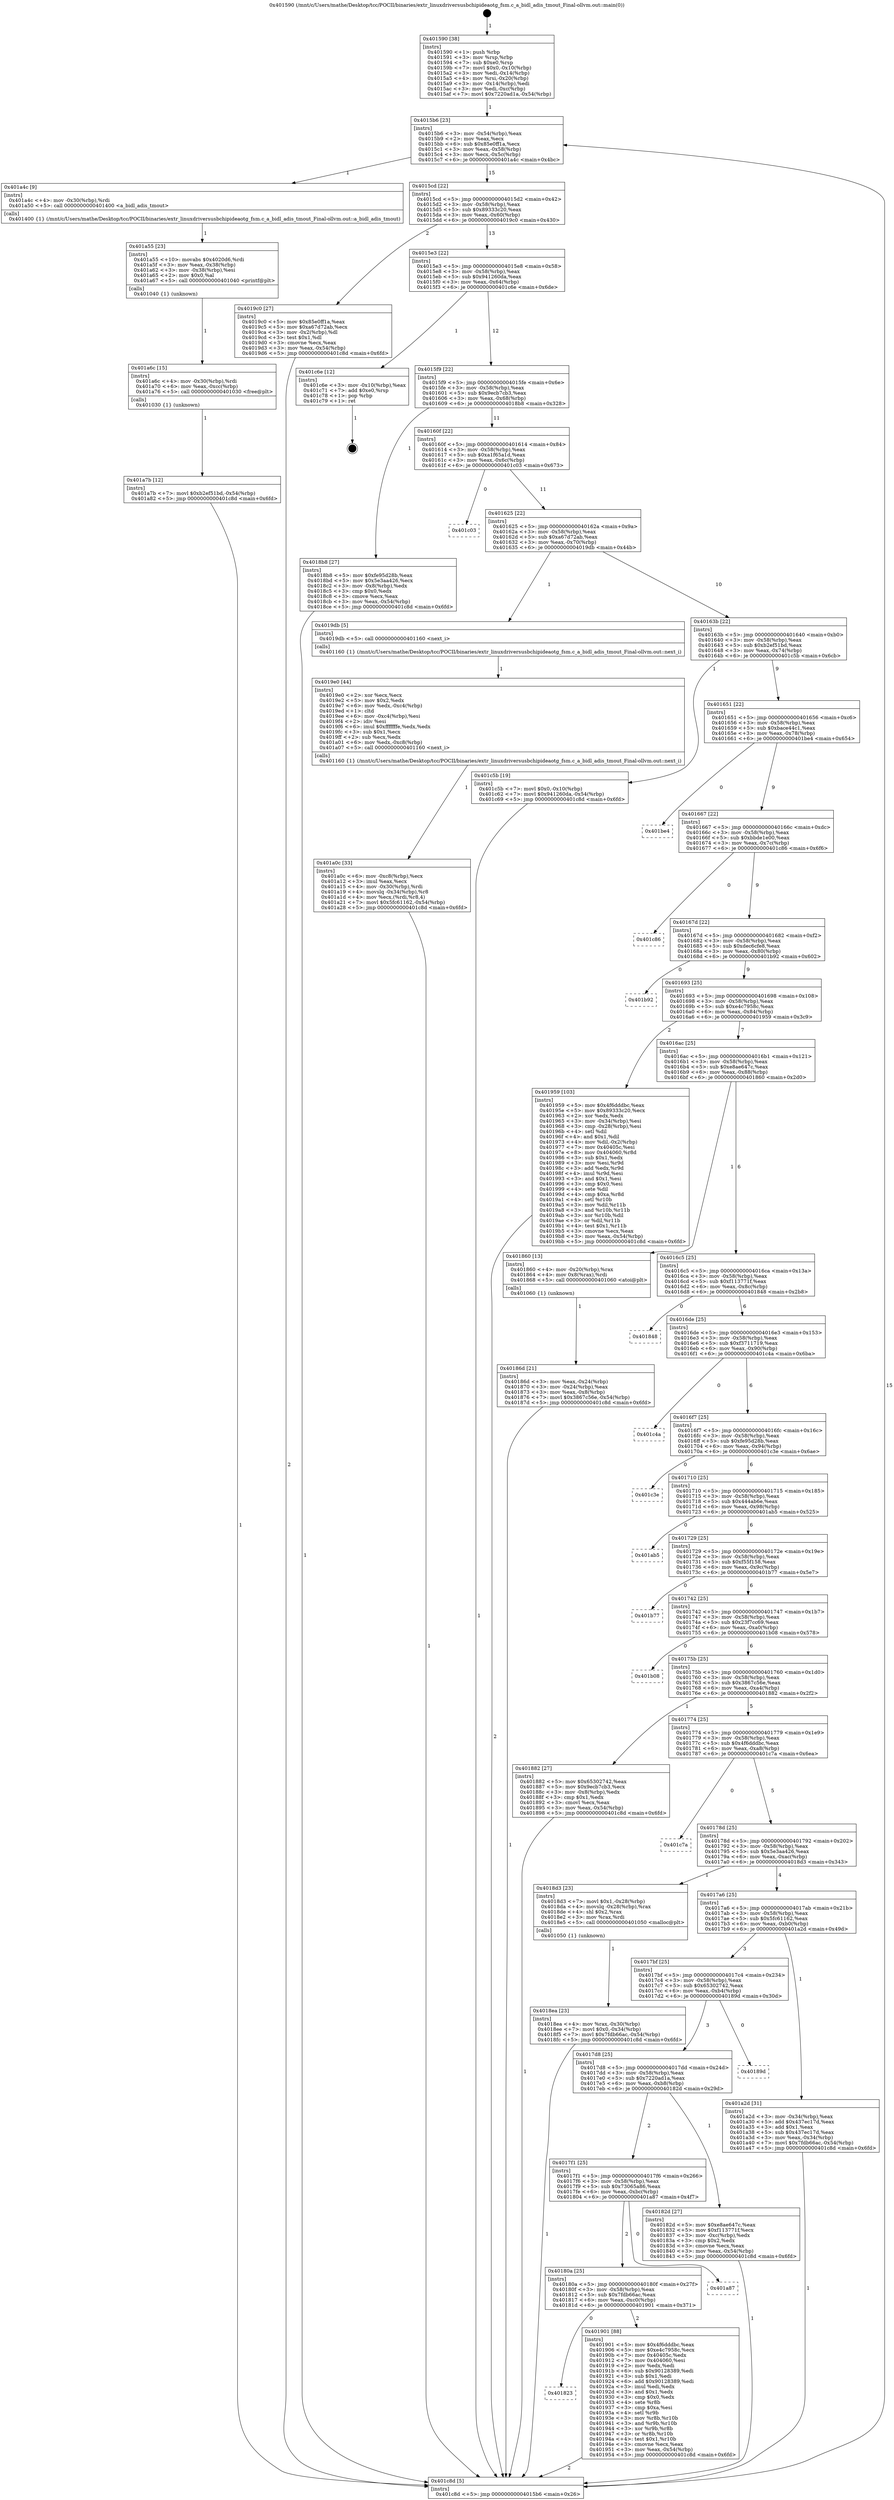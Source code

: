 digraph "0x401590" {
  label = "0x401590 (/mnt/c/Users/mathe/Desktop/tcc/POCII/binaries/extr_linuxdriversusbchipideaotg_fsm.c_a_bidl_adis_tmout_Final-ollvm.out::main(0))"
  labelloc = "t"
  node[shape=record]

  Entry [label="",width=0.3,height=0.3,shape=circle,fillcolor=black,style=filled]
  "0x4015b6" [label="{
     0x4015b6 [23]\l
     | [instrs]\l
     &nbsp;&nbsp;0x4015b6 \<+3\>: mov -0x54(%rbp),%eax\l
     &nbsp;&nbsp;0x4015b9 \<+2\>: mov %eax,%ecx\l
     &nbsp;&nbsp;0x4015bb \<+6\>: sub $0x85e0ff1a,%ecx\l
     &nbsp;&nbsp;0x4015c1 \<+3\>: mov %eax,-0x58(%rbp)\l
     &nbsp;&nbsp;0x4015c4 \<+3\>: mov %ecx,-0x5c(%rbp)\l
     &nbsp;&nbsp;0x4015c7 \<+6\>: je 0000000000401a4c \<main+0x4bc\>\l
  }"]
  "0x401a4c" [label="{
     0x401a4c [9]\l
     | [instrs]\l
     &nbsp;&nbsp;0x401a4c \<+4\>: mov -0x30(%rbp),%rdi\l
     &nbsp;&nbsp;0x401a50 \<+5\>: call 0000000000401400 \<a_bidl_adis_tmout\>\l
     | [calls]\l
     &nbsp;&nbsp;0x401400 \{1\} (/mnt/c/Users/mathe/Desktop/tcc/POCII/binaries/extr_linuxdriversusbchipideaotg_fsm.c_a_bidl_adis_tmout_Final-ollvm.out::a_bidl_adis_tmout)\l
  }"]
  "0x4015cd" [label="{
     0x4015cd [22]\l
     | [instrs]\l
     &nbsp;&nbsp;0x4015cd \<+5\>: jmp 00000000004015d2 \<main+0x42\>\l
     &nbsp;&nbsp;0x4015d2 \<+3\>: mov -0x58(%rbp),%eax\l
     &nbsp;&nbsp;0x4015d5 \<+5\>: sub $0x89333c20,%eax\l
     &nbsp;&nbsp;0x4015da \<+3\>: mov %eax,-0x60(%rbp)\l
     &nbsp;&nbsp;0x4015dd \<+6\>: je 00000000004019c0 \<main+0x430\>\l
  }"]
  Exit [label="",width=0.3,height=0.3,shape=circle,fillcolor=black,style=filled,peripheries=2]
  "0x4019c0" [label="{
     0x4019c0 [27]\l
     | [instrs]\l
     &nbsp;&nbsp;0x4019c0 \<+5\>: mov $0x85e0ff1a,%eax\l
     &nbsp;&nbsp;0x4019c5 \<+5\>: mov $0xa67d72ab,%ecx\l
     &nbsp;&nbsp;0x4019ca \<+3\>: mov -0x2(%rbp),%dl\l
     &nbsp;&nbsp;0x4019cd \<+3\>: test $0x1,%dl\l
     &nbsp;&nbsp;0x4019d0 \<+3\>: cmovne %ecx,%eax\l
     &nbsp;&nbsp;0x4019d3 \<+3\>: mov %eax,-0x54(%rbp)\l
     &nbsp;&nbsp;0x4019d6 \<+5\>: jmp 0000000000401c8d \<main+0x6fd\>\l
  }"]
  "0x4015e3" [label="{
     0x4015e3 [22]\l
     | [instrs]\l
     &nbsp;&nbsp;0x4015e3 \<+5\>: jmp 00000000004015e8 \<main+0x58\>\l
     &nbsp;&nbsp;0x4015e8 \<+3\>: mov -0x58(%rbp),%eax\l
     &nbsp;&nbsp;0x4015eb \<+5\>: sub $0x941260da,%eax\l
     &nbsp;&nbsp;0x4015f0 \<+3\>: mov %eax,-0x64(%rbp)\l
     &nbsp;&nbsp;0x4015f3 \<+6\>: je 0000000000401c6e \<main+0x6de\>\l
  }"]
  "0x401a7b" [label="{
     0x401a7b [12]\l
     | [instrs]\l
     &nbsp;&nbsp;0x401a7b \<+7\>: movl $0xb2ef51bd,-0x54(%rbp)\l
     &nbsp;&nbsp;0x401a82 \<+5\>: jmp 0000000000401c8d \<main+0x6fd\>\l
  }"]
  "0x401c6e" [label="{
     0x401c6e [12]\l
     | [instrs]\l
     &nbsp;&nbsp;0x401c6e \<+3\>: mov -0x10(%rbp),%eax\l
     &nbsp;&nbsp;0x401c71 \<+7\>: add $0xe0,%rsp\l
     &nbsp;&nbsp;0x401c78 \<+1\>: pop %rbp\l
     &nbsp;&nbsp;0x401c79 \<+1\>: ret\l
  }"]
  "0x4015f9" [label="{
     0x4015f9 [22]\l
     | [instrs]\l
     &nbsp;&nbsp;0x4015f9 \<+5\>: jmp 00000000004015fe \<main+0x6e\>\l
     &nbsp;&nbsp;0x4015fe \<+3\>: mov -0x58(%rbp),%eax\l
     &nbsp;&nbsp;0x401601 \<+5\>: sub $0x9ecb7cb3,%eax\l
     &nbsp;&nbsp;0x401606 \<+3\>: mov %eax,-0x68(%rbp)\l
     &nbsp;&nbsp;0x401609 \<+6\>: je 00000000004018b8 \<main+0x328\>\l
  }"]
  "0x401a6c" [label="{
     0x401a6c [15]\l
     | [instrs]\l
     &nbsp;&nbsp;0x401a6c \<+4\>: mov -0x30(%rbp),%rdi\l
     &nbsp;&nbsp;0x401a70 \<+6\>: mov %eax,-0xcc(%rbp)\l
     &nbsp;&nbsp;0x401a76 \<+5\>: call 0000000000401030 \<free@plt\>\l
     | [calls]\l
     &nbsp;&nbsp;0x401030 \{1\} (unknown)\l
  }"]
  "0x4018b8" [label="{
     0x4018b8 [27]\l
     | [instrs]\l
     &nbsp;&nbsp;0x4018b8 \<+5\>: mov $0xfe95d28b,%eax\l
     &nbsp;&nbsp;0x4018bd \<+5\>: mov $0x5e3aa426,%ecx\l
     &nbsp;&nbsp;0x4018c2 \<+3\>: mov -0x8(%rbp),%edx\l
     &nbsp;&nbsp;0x4018c5 \<+3\>: cmp $0x0,%edx\l
     &nbsp;&nbsp;0x4018c8 \<+3\>: cmove %ecx,%eax\l
     &nbsp;&nbsp;0x4018cb \<+3\>: mov %eax,-0x54(%rbp)\l
     &nbsp;&nbsp;0x4018ce \<+5\>: jmp 0000000000401c8d \<main+0x6fd\>\l
  }"]
  "0x40160f" [label="{
     0x40160f [22]\l
     | [instrs]\l
     &nbsp;&nbsp;0x40160f \<+5\>: jmp 0000000000401614 \<main+0x84\>\l
     &nbsp;&nbsp;0x401614 \<+3\>: mov -0x58(%rbp),%eax\l
     &nbsp;&nbsp;0x401617 \<+5\>: sub $0xa1f65a1d,%eax\l
     &nbsp;&nbsp;0x40161c \<+3\>: mov %eax,-0x6c(%rbp)\l
     &nbsp;&nbsp;0x40161f \<+6\>: je 0000000000401c03 \<main+0x673\>\l
  }"]
  "0x401a55" [label="{
     0x401a55 [23]\l
     | [instrs]\l
     &nbsp;&nbsp;0x401a55 \<+10\>: movabs $0x4020d6,%rdi\l
     &nbsp;&nbsp;0x401a5f \<+3\>: mov %eax,-0x38(%rbp)\l
     &nbsp;&nbsp;0x401a62 \<+3\>: mov -0x38(%rbp),%esi\l
     &nbsp;&nbsp;0x401a65 \<+2\>: mov $0x0,%al\l
     &nbsp;&nbsp;0x401a67 \<+5\>: call 0000000000401040 \<printf@plt\>\l
     | [calls]\l
     &nbsp;&nbsp;0x401040 \{1\} (unknown)\l
  }"]
  "0x401c03" [label="{
     0x401c03\l
  }", style=dashed]
  "0x401625" [label="{
     0x401625 [22]\l
     | [instrs]\l
     &nbsp;&nbsp;0x401625 \<+5\>: jmp 000000000040162a \<main+0x9a\>\l
     &nbsp;&nbsp;0x40162a \<+3\>: mov -0x58(%rbp),%eax\l
     &nbsp;&nbsp;0x40162d \<+5\>: sub $0xa67d72ab,%eax\l
     &nbsp;&nbsp;0x401632 \<+3\>: mov %eax,-0x70(%rbp)\l
     &nbsp;&nbsp;0x401635 \<+6\>: je 00000000004019db \<main+0x44b\>\l
  }"]
  "0x401a0c" [label="{
     0x401a0c [33]\l
     | [instrs]\l
     &nbsp;&nbsp;0x401a0c \<+6\>: mov -0xc8(%rbp),%ecx\l
     &nbsp;&nbsp;0x401a12 \<+3\>: imul %eax,%ecx\l
     &nbsp;&nbsp;0x401a15 \<+4\>: mov -0x30(%rbp),%rdi\l
     &nbsp;&nbsp;0x401a19 \<+4\>: movslq -0x34(%rbp),%r8\l
     &nbsp;&nbsp;0x401a1d \<+4\>: mov %ecx,(%rdi,%r8,4)\l
     &nbsp;&nbsp;0x401a21 \<+7\>: movl $0x5fc61162,-0x54(%rbp)\l
     &nbsp;&nbsp;0x401a28 \<+5\>: jmp 0000000000401c8d \<main+0x6fd\>\l
  }"]
  "0x4019db" [label="{
     0x4019db [5]\l
     | [instrs]\l
     &nbsp;&nbsp;0x4019db \<+5\>: call 0000000000401160 \<next_i\>\l
     | [calls]\l
     &nbsp;&nbsp;0x401160 \{1\} (/mnt/c/Users/mathe/Desktop/tcc/POCII/binaries/extr_linuxdriversusbchipideaotg_fsm.c_a_bidl_adis_tmout_Final-ollvm.out::next_i)\l
  }"]
  "0x40163b" [label="{
     0x40163b [22]\l
     | [instrs]\l
     &nbsp;&nbsp;0x40163b \<+5\>: jmp 0000000000401640 \<main+0xb0\>\l
     &nbsp;&nbsp;0x401640 \<+3\>: mov -0x58(%rbp),%eax\l
     &nbsp;&nbsp;0x401643 \<+5\>: sub $0xb2ef51bd,%eax\l
     &nbsp;&nbsp;0x401648 \<+3\>: mov %eax,-0x74(%rbp)\l
     &nbsp;&nbsp;0x40164b \<+6\>: je 0000000000401c5b \<main+0x6cb\>\l
  }"]
  "0x4019e0" [label="{
     0x4019e0 [44]\l
     | [instrs]\l
     &nbsp;&nbsp;0x4019e0 \<+2\>: xor %ecx,%ecx\l
     &nbsp;&nbsp;0x4019e2 \<+5\>: mov $0x2,%edx\l
     &nbsp;&nbsp;0x4019e7 \<+6\>: mov %edx,-0xc4(%rbp)\l
     &nbsp;&nbsp;0x4019ed \<+1\>: cltd\l
     &nbsp;&nbsp;0x4019ee \<+6\>: mov -0xc4(%rbp),%esi\l
     &nbsp;&nbsp;0x4019f4 \<+2\>: idiv %esi\l
     &nbsp;&nbsp;0x4019f6 \<+6\>: imul $0xfffffffe,%edx,%edx\l
     &nbsp;&nbsp;0x4019fc \<+3\>: sub $0x1,%ecx\l
     &nbsp;&nbsp;0x4019ff \<+2\>: sub %ecx,%edx\l
     &nbsp;&nbsp;0x401a01 \<+6\>: mov %edx,-0xc8(%rbp)\l
     &nbsp;&nbsp;0x401a07 \<+5\>: call 0000000000401160 \<next_i\>\l
     | [calls]\l
     &nbsp;&nbsp;0x401160 \{1\} (/mnt/c/Users/mathe/Desktop/tcc/POCII/binaries/extr_linuxdriversusbchipideaotg_fsm.c_a_bidl_adis_tmout_Final-ollvm.out::next_i)\l
  }"]
  "0x401c5b" [label="{
     0x401c5b [19]\l
     | [instrs]\l
     &nbsp;&nbsp;0x401c5b \<+7\>: movl $0x0,-0x10(%rbp)\l
     &nbsp;&nbsp;0x401c62 \<+7\>: movl $0x941260da,-0x54(%rbp)\l
     &nbsp;&nbsp;0x401c69 \<+5\>: jmp 0000000000401c8d \<main+0x6fd\>\l
  }"]
  "0x401651" [label="{
     0x401651 [22]\l
     | [instrs]\l
     &nbsp;&nbsp;0x401651 \<+5\>: jmp 0000000000401656 \<main+0xc6\>\l
     &nbsp;&nbsp;0x401656 \<+3\>: mov -0x58(%rbp),%eax\l
     &nbsp;&nbsp;0x401659 \<+5\>: sub $0xbace44c1,%eax\l
     &nbsp;&nbsp;0x40165e \<+3\>: mov %eax,-0x78(%rbp)\l
     &nbsp;&nbsp;0x401661 \<+6\>: je 0000000000401be4 \<main+0x654\>\l
  }"]
  "0x401823" [label="{
     0x401823\l
  }", style=dashed]
  "0x401be4" [label="{
     0x401be4\l
  }", style=dashed]
  "0x401667" [label="{
     0x401667 [22]\l
     | [instrs]\l
     &nbsp;&nbsp;0x401667 \<+5\>: jmp 000000000040166c \<main+0xdc\>\l
     &nbsp;&nbsp;0x40166c \<+3\>: mov -0x58(%rbp),%eax\l
     &nbsp;&nbsp;0x40166f \<+5\>: sub $0xbbde1e00,%eax\l
     &nbsp;&nbsp;0x401674 \<+3\>: mov %eax,-0x7c(%rbp)\l
     &nbsp;&nbsp;0x401677 \<+6\>: je 0000000000401c86 \<main+0x6f6\>\l
  }"]
  "0x401901" [label="{
     0x401901 [88]\l
     | [instrs]\l
     &nbsp;&nbsp;0x401901 \<+5\>: mov $0x4f6dddbc,%eax\l
     &nbsp;&nbsp;0x401906 \<+5\>: mov $0xe4c7958c,%ecx\l
     &nbsp;&nbsp;0x40190b \<+7\>: mov 0x40405c,%edx\l
     &nbsp;&nbsp;0x401912 \<+7\>: mov 0x404060,%esi\l
     &nbsp;&nbsp;0x401919 \<+2\>: mov %edx,%edi\l
     &nbsp;&nbsp;0x40191b \<+6\>: sub $0x90128389,%edi\l
     &nbsp;&nbsp;0x401921 \<+3\>: sub $0x1,%edi\l
     &nbsp;&nbsp;0x401924 \<+6\>: add $0x90128389,%edi\l
     &nbsp;&nbsp;0x40192a \<+3\>: imul %edi,%edx\l
     &nbsp;&nbsp;0x40192d \<+3\>: and $0x1,%edx\l
     &nbsp;&nbsp;0x401930 \<+3\>: cmp $0x0,%edx\l
     &nbsp;&nbsp;0x401933 \<+4\>: sete %r8b\l
     &nbsp;&nbsp;0x401937 \<+3\>: cmp $0xa,%esi\l
     &nbsp;&nbsp;0x40193a \<+4\>: setl %r9b\l
     &nbsp;&nbsp;0x40193e \<+3\>: mov %r8b,%r10b\l
     &nbsp;&nbsp;0x401941 \<+3\>: and %r9b,%r10b\l
     &nbsp;&nbsp;0x401944 \<+3\>: xor %r9b,%r8b\l
     &nbsp;&nbsp;0x401947 \<+3\>: or %r8b,%r10b\l
     &nbsp;&nbsp;0x40194a \<+4\>: test $0x1,%r10b\l
     &nbsp;&nbsp;0x40194e \<+3\>: cmovne %ecx,%eax\l
     &nbsp;&nbsp;0x401951 \<+3\>: mov %eax,-0x54(%rbp)\l
     &nbsp;&nbsp;0x401954 \<+5\>: jmp 0000000000401c8d \<main+0x6fd\>\l
  }"]
  "0x401c86" [label="{
     0x401c86\l
  }", style=dashed]
  "0x40167d" [label="{
     0x40167d [22]\l
     | [instrs]\l
     &nbsp;&nbsp;0x40167d \<+5\>: jmp 0000000000401682 \<main+0xf2\>\l
     &nbsp;&nbsp;0x401682 \<+3\>: mov -0x58(%rbp),%eax\l
     &nbsp;&nbsp;0x401685 \<+5\>: sub $0xdec6cfe8,%eax\l
     &nbsp;&nbsp;0x40168a \<+3\>: mov %eax,-0x80(%rbp)\l
     &nbsp;&nbsp;0x40168d \<+6\>: je 0000000000401b92 \<main+0x602\>\l
  }"]
  "0x40180a" [label="{
     0x40180a [25]\l
     | [instrs]\l
     &nbsp;&nbsp;0x40180a \<+5\>: jmp 000000000040180f \<main+0x27f\>\l
     &nbsp;&nbsp;0x40180f \<+3\>: mov -0x58(%rbp),%eax\l
     &nbsp;&nbsp;0x401812 \<+5\>: sub $0x7fdb66ac,%eax\l
     &nbsp;&nbsp;0x401817 \<+6\>: mov %eax,-0xc0(%rbp)\l
     &nbsp;&nbsp;0x40181d \<+6\>: je 0000000000401901 \<main+0x371\>\l
  }"]
  "0x401b92" [label="{
     0x401b92\l
  }", style=dashed]
  "0x401693" [label="{
     0x401693 [25]\l
     | [instrs]\l
     &nbsp;&nbsp;0x401693 \<+5\>: jmp 0000000000401698 \<main+0x108\>\l
     &nbsp;&nbsp;0x401698 \<+3\>: mov -0x58(%rbp),%eax\l
     &nbsp;&nbsp;0x40169b \<+5\>: sub $0xe4c7958c,%eax\l
     &nbsp;&nbsp;0x4016a0 \<+6\>: mov %eax,-0x84(%rbp)\l
     &nbsp;&nbsp;0x4016a6 \<+6\>: je 0000000000401959 \<main+0x3c9\>\l
  }"]
  "0x401a87" [label="{
     0x401a87\l
  }", style=dashed]
  "0x401959" [label="{
     0x401959 [103]\l
     | [instrs]\l
     &nbsp;&nbsp;0x401959 \<+5\>: mov $0x4f6dddbc,%eax\l
     &nbsp;&nbsp;0x40195e \<+5\>: mov $0x89333c20,%ecx\l
     &nbsp;&nbsp;0x401963 \<+2\>: xor %edx,%edx\l
     &nbsp;&nbsp;0x401965 \<+3\>: mov -0x34(%rbp),%esi\l
     &nbsp;&nbsp;0x401968 \<+3\>: cmp -0x28(%rbp),%esi\l
     &nbsp;&nbsp;0x40196b \<+4\>: setl %dil\l
     &nbsp;&nbsp;0x40196f \<+4\>: and $0x1,%dil\l
     &nbsp;&nbsp;0x401973 \<+4\>: mov %dil,-0x2(%rbp)\l
     &nbsp;&nbsp;0x401977 \<+7\>: mov 0x40405c,%esi\l
     &nbsp;&nbsp;0x40197e \<+8\>: mov 0x404060,%r8d\l
     &nbsp;&nbsp;0x401986 \<+3\>: sub $0x1,%edx\l
     &nbsp;&nbsp;0x401989 \<+3\>: mov %esi,%r9d\l
     &nbsp;&nbsp;0x40198c \<+3\>: add %edx,%r9d\l
     &nbsp;&nbsp;0x40198f \<+4\>: imul %r9d,%esi\l
     &nbsp;&nbsp;0x401993 \<+3\>: and $0x1,%esi\l
     &nbsp;&nbsp;0x401996 \<+3\>: cmp $0x0,%esi\l
     &nbsp;&nbsp;0x401999 \<+4\>: sete %dil\l
     &nbsp;&nbsp;0x40199d \<+4\>: cmp $0xa,%r8d\l
     &nbsp;&nbsp;0x4019a1 \<+4\>: setl %r10b\l
     &nbsp;&nbsp;0x4019a5 \<+3\>: mov %dil,%r11b\l
     &nbsp;&nbsp;0x4019a8 \<+3\>: and %r10b,%r11b\l
     &nbsp;&nbsp;0x4019ab \<+3\>: xor %r10b,%dil\l
     &nbsp;&nbsp;0x4019ae \<+3\>: or %dil,%r11b\l
     &nbsp;&nbsp;0x4019b1 \<+4\>: test $0x1,%r11b\l
     &nbsp;&nbsp;0x4019b5 \<+3\>: cmovne %ecx,%eax\l
     &nbsp;&nbsp;0x4019b8 \<+3\>: mov %eax,-0x54(%rbp)\l
     &nbsp;&nbsp;0x4019bb \<+5\>: jmp 0000000000401c8d \<main+0x6fd\>\l
  }"]
  "0x4016ac" [label="{
     0x4016ac [25]\l
     | [instrs]\l
     &nbsp;&nbsp;0x4016ac \<+5\>: jmp 00000000004016b1 \<main+0x121\>\l
     &nbsp;&nbsp;0x4016b1 \<+3\>: mov -0x58(%rbp),%eax\l
     &nbsp;&nbsp;0x4016b4 \<+5\>: sub $0xe8ae647c,%eax\l
     &nbsp;&nbsp;0x4016b9 \<+6\>: mov %eax,-0x88(%rbp)\l
     &nbsp;&nbsp;0x4016bf \<+6\>: je 0000000000401860 \<main+0x2d0\>\l
  }"]
  "0x4018ea" [label="{
     0x4018ea [23]\l
     | [instrs]\l
     &nbsp;&nbsp;0x4018ea \<+4\>: mov %rax,-0x30(%rbp)\l
     &nbsp;&nbsp;0x4018ee \<+7\>: movl $0x0,-0x34(%rbp)\l
     &nbsp;&nbsp;0x4018f5 \<+7\>: movl $0x7fdb66ac,-0x54(%rbp)\l
     &nbsp;&nbsp;0x4018fc \<+5\>: jmp 0000000000401c8d \<main+0x6fd\>\l
  }"]
  "0x401860" [label="{
     0x401860 [13]\l
     | [instrs]\l
     &nbsp;&nbsp;0x401860 \<+4\>: mov -0x20(%rbp),%rax\l
     &nbsp;&nbsp;0x401864 \<+4\>: mov 0x8(%rax),%rdi\l
     &nbsp;&nbsp;0x401868 \<+5\>: call 0000000000401060 \<atoi@plt\>\l
     | [calls]\l
     &nbsp;&nbsp;0x401060 \{1\} (unknown)\l
  }"]
  "0x4016c5" [label="{
     0x4016c5 [25]\l
     | [instrs]\l
     &nbsp;&nbsp;0x4016c5 \<+5\>: jmp 00000000004016ca \<main+0x13a\>\l
     &nbsp;&nbsp;0x4016ca \<+3\>: mov -0x58(%rbp),%eax\l
     &nbsp;&nbsp;0x4016cd \<+5\>: sub $0xf113771f,%eax\l
     &nbsp;&nbsp;0x4016d2 \<+6\>: mov %eax,-0x8c(%rbp)\l
     &nbsp;&nbsp;0x4016d8 \<+6\>: je 0000000000401848 \<main+0x2b8\>\l
  }"]
  "0x40186d" [label="{
     0x40186d [21]\l
     | [instrs]\l
     &nbsp;&nbsp;0x40186d \<+3\>: mov %eax,-0x24(%rbp)\l
     &nbsp;&nbsp;0x401870 \<+3\>: mov -0x24(%rbp),%eax\l
     &nbsp;&nbsp;0x401873 \<+3\>: mov %eax,-0x8(%rbp)\l
     &nbsp;&nbsp;0x401876 \<+7\>: movl $0x3867c56e,-0x54(%rbp)\l
     &nbsp;&nbsp;0x40187d \<+5\>: jmp 0000000000401c8d \<main+0x6fd\>\l
  }"]
  "0x401848" [label="{
     0x401848\l
  }", style=dashed]
  "0x4016de" [label="{
     0x4016de [25]\l
     | [instrs]\l
     &nbsp;&nbsp;0x4016de \<+5\>: jmp 00000000004016e3 \<main+0x153\>\l
     &nbsp;&nbsp;0x4016e3 \<+3\>: mov -0x58(%rbp),%eax\l
     &nbsp;&nbsp;0x4016e6 \<+5\>: sub $0xf3711719,%eax\l
     &nbsp;&nbsp;0x4016eb \<+6\>: mov %eax,-0x90(%rbp)\l
     &nbsp;&nbsp;0x4016f1 \<+6\>: je 0000000000401c4a \<main+0x6ba\>\l
  }"]
  "0x401590" [label="{
     0x401590 [38]\l
     | [instrs]\l
     &nbsp;&nbsp;0x401590 \<+1\>: push %rbp\l
     &nbsp;&nbsp;0x401591 \<+3\>: mov %rsp,%rbp\l
     &nbsp;&nbsp;0x401594 \<+7\>: sub $0xe0,%rsp\l
     &nbsp;&nbsp;0x40159b \<+7\>: movl $0x0,-0x10(%rbp)\l
     &nbsp;&nbsp;0x4015a2 \<+3\>: mov %edi,-0x14(%rbp)\l
     &nbsp;&nbsp;0x4015a5 \<+4\>: mov %rsi,-0x20(%rbp)\l
     &nbsp;&nbsp;0x4015a9 \<+3\>: mov -0x14(%rbp),%edi\l
     &nbsp;&nbsp;0x4015ac \<+3\>: mov %edi,-0xc(%rbp)\l
     &nbsp;&nbsp;0x4015af \<+7\>: movl $0x7220ad1a,-0x54(%rbp)\l
  }"]
  "0x401c4a" [label="{
     0x401c4a\l
  }", style=dashed]
  "0x4016f7" [label="{
     0x4016f7 [25]\l
     | [instrs]\l
     &nbsp;&nbsp;0x4016f7 \<+5\>: jmp 00000000004016fc \<main+0x16c\>\l
     &nbsp;&nbsp;0x4016fc \<+3\>: mov -0x58(%rbp),%eax\l
     &nbsp;&nbsp;0x4016ff \<+5\>: sub $0xfe95d28b,%eax\l
     &nbsp;&nbsp;0x401704 \<+6\>: mov %eax,-0x94(%rbp)\l
     &nbsp;&nbsp;0x40170a \<+6\>: je 0000000000401c3e \<main+0x6ae\>\l
  }"]
  "0x401c8d" [label="{
     0x401c8d [5]\l
     | [instrs]\l
     &nbsp;&nbsp;0x401c8d \<+5\>: jmp 00000000004015b6 \<main+0x26\>\l
  }"]
  "0x401c3e" [label="{
     0x401c3e\l
  }", style=dashed]
  "0x401710" [label="{
     0x401710 [25]\l
     | [instrs]\l
     &nbsp;&nbsp;0x401710 \<+5\>: jmp 0000000000401715 \<main+0x185\>\l
     &nbsp;&nbsp;0x401715 \<+3\>: mov -0x58(%rbp),%eax\l
     &nbsp;&nbsp;0x401718 \<+5\>: sub $0x444ab6e,%eax\l
     &nbsp;&nbsp;0x40171d \<+6\>: mov %eax,-0x98(%rbp)\l
     &nbsp;&nbsp;0x401723 \<+6\>: je 0000000000401ab5 \<main+0x525\>\l
  }"]
  "0x4017f1" [label="{
     0x4017f1 [25]\l
     | [instrs]\l
     &nbsp;&nbsp;0x4017f1 \<+5\>: jmp 00000000004017f6 \<main+0x266\>\l
     &nbsp;&nbsp;0x4017f6 \<+3\>: mov -0x58(%rbp),%eax\l
     &nbsp;&nbsp;0x4017f9 \<+5\>: sub $0x73065a86,%eax\l
     &nbsp;&nbsp;0x4017fe \<+6\>: mov %eax,-0xbc(%rbp)\l
     &nbsp;&nbsp;0x401804 \<+6\>: je 0000000000401a87 \<main+0x4f7\>\l
  }"]
  "0x401ab5" [label="{
     0x401ab5\l
  }", style=dashed]
  "0x401729" [label="{
     0x401729 [25]\l
     | [instrs]\l
     &nbsp;&nbsp;0x401729 \<+5\>: jmp 000000000040172e \<main+0x19e\>\l
     &nbsp;&nbsp;0x40172e \<+3\>: mov -0x58(%rbp),%eax\l
     &nbsp;&nbsp;0x401731 \<+5\>: sub $0xf55f158,%eax\l
     &nbsp;&nbsp;0x401736 \<+6\>: mov %eax,-0x9c(%rbp)\l
     &nbsp;&nbsp;0x40173c \<+6\>: je 0000000000401b77 \<main+0x5e7\>\l
  }"]
  "0x40182d" [label="{
     0x40182d [27]\l
     | [instrs]\l
     &nbsp;&nbsp;0x40182d \<+5\>: mov $0xe8ae647c,%eax\l
     &nbsp;&nbsp;0x401832 \<+5\>: mov $0xf113771f,%ecx\l
     &nbsp;&nbsp;0x401837 \<+3\>: mov -0xc(%rbp),%edx\l
     &nbsp;&nbsp;0x40183a \<+3\>: cmp $0x2,%edx\l
     &nbsp;&nbsp;0x40183d \<+3\>: cmovne %ecx,%eax\l
     &nbsp;&nbsp;0x401840 \<+3\>: mov %eax,-0x54(%rbp)\l
     &nbsp;&nbsp;0x401843 \<+5\>: jmp 0000000000401c8d \<main+0x6fd\>\l
  }"]
  "0x401b77" [label="{
     0x401b77\l
  }", style=dashed]
  "0x401742" [label="{
     0x401742 [25]\l
     | [instrs]\l
     &nbsp;&nbsp;0x401742 \<+5\>: jmp 0000000000401747 \<main+0x1b7\>\l
     &nbsp;&nbsp;0x401747 \<+3\>: mov -0x58(%rbp),%eax\l
     &nbsp;&nbsp;0x40174a \<+5\>: sub $0x23f7cc69,%eax\l
     &nbsp;&nbsp;0x40174f \<+6\>: mov %eax,-0xa0(%rbp)\l
     &nbsp;&nbsp;0x401755 \<+6\>: je 0000000000401b08 \<main+0x578\>\l
  }"]
  "0x4017d8" [label="{
     0x4017d8 [25]\l
     | [instrs]\l
     &nbsp;&nbsp;0x4017d8 \<+5\>: jmp 00000000004017dd \<main+0x24d\>\l
     &nbsp;&nbsp;0x4017dd \<+3\>: mov -0x58(%rbp),%eax\l
     &nbsp;&nbsp;0x4017e0 \<+5\>: sub $0x7220ad1a,%eax\l
     &nbsp;&nbsp;0x4017e5 \<+6\>: mov %eax,-0xb8(%rbp)\l
     &nbsp;&nbsp;0x4017eb \<+6\>: je 000000000040182d \<main+0x29d\>\l
  }"]
  "0x401b08" [label="{
     0x401b08\l
  }", style=dashed]
  "0x40175b" [label="{
     0x40175b [25]\l
     | [instrs]\l
     &nbsp;&nbsp;0x40175b \<+5\>: jmp 0000000000401760 \<main+0x1d0\>\l
     &nbsp;&nbsp;0x401760 \<+3\>: mov -0x58(%rbp),%eax\l
     &nbsp;&nbsp;0x401763 \<+5\>: sub $0x3867c56e,%eax\l
     &nbsp;&nbsp;0x401768 \<+6\>: mov %eax,-0xa4(%rbp)\l
     &nbsp;&nbsp;0x40176e \<+6\>: je 0000000000401882 \<main+0x2f2\>\l
  }"]
  "0x40189d" [label="{
     0x40189d\l
  }", style=dashed]
  "0x401882" [label="{
     0x401882 [27]\l
     | [instrs]\l
     &nbsp;&nbsp;0x401882 \<+5\>: mov $0x65302742,%eax\l
     &nbsp;&nbsp;0x401887 \<+5\>: mov $0x9ecb7cb3,%ecx\l
     &nbsp;&nbsp;0x40188c \<+3\>: mov -0x8(%rbp),%edx\l
     &nbsp;&nbsp;0x40188f \<+3\>: cmp $0x1,%edx\l
     &nbsp;&nbsp;0x401892 \<+3\>: cmovl %ecx,%eax\l
     &nbsp;&nbsp;0x401895 \<+3\>: mov %eax,-0x54(%rbp)\l
     &nbsp;&nbsp;0x401898 \<+5\>: jmp 0000000000401c8d \<main+0x6fd\>\l
  }"]
  "0x401774" [label="{
     0x401774 [25]\l
     | [instrs]\l
     &nbsp;&nbsp;0x401774 \<+5\>: jmp 0000000000401779 \<main+0x1e9\>\l
     &nbsp;&nbsp;0x401779 \<+3\>: mov -0x58(%rbp),%eax\l
     &nbsp;&nbsp;0x40177c \<+5\>: sub $0x4f6dddbc,%eax\l
     &nbsp;&nbsp;0x401781 \<+6\>: mov %eax,-0xa8(%rbp)\l
     &nbsp;&nbsp;0x401787 \<+6\>: je 0000000000401c7a \<main+0x6ea\>\l
  }"]
  "0x4017bf" [label="{
     0x4017bf [25]\l
     | [instrs]\l
     &nbsp;&nbsp;0x4017bf \<+5\>: jmp 00000000004017c4 \<main+0x234\>\l
     &nbsp;&nbsp;0x4017c4 \<+3\>: mov -0x58(%rbp),%eax\l
     &nbsp;&nbsp;0x4017c7 \<+5\>: sub $0x65302742,%eax\l
     &nbsp;&nbsp;0x4017cc \<+6\>: mov %eax,-0xb4(%rbp)\l
     &nbsp;&nbsp;0x4017d2 \<+6\>: je 000000000040189d \<main+0x30d\>\l
  }"]
  "0x401c7a" [label="{
     0x401c7a\l
  }", style=dashed]
  "0x40178d" [label="{
     0x40178d [25]\l
     | [instrs]\l
     &nbsp;&nbsp;0x40178d \<+5\>: jmp 0000000000401792 \<main+0x202\>\l
     &nbsp;&nbsp;0x401792 \<+3\>: mov -0x58(%rbp),%eax\l
     &nbsp;&nbsp;0x401795 \<+5\>: sub $0x5e3aa426,%eax\l
     &nbsp;&nbsp;0x40179a \<+6\>: mov %eax,-0xac(%rbp)\l
     &nbsp;&nbsp;0x4017a0 \<+6\>: je 00000000004018d3 \<main+0x343\>\l
  }"]
  "0x401a2d" [label="{
     0x401a2d [31]\l
     | [instrs]\l
     &nbsp;&nbsp;0x401a2d \<+3\>: mov -0x34(%rbp),%eax\l
     &nbsp;&nbsp;0x401a30 \<+5\>: add $0x437ec17d,%eax\l
     &nbsp;&nbsp;0x401a35 \<+3\>: add $0x1,%eax\l
     &nbsp;&nbsp;0x401a38 \<+5\>: sub $0x437ec17d,%eax\l
     &nbsp;&nbsp;0x401a3d \<+3\>: mov %eax,-0x34(%rbp)\l
     &nbsp;&nbsp;0x401a40 \<+7\>: movl $0x7fdb66ac,-0x54(%rbp)\l
     &nbsp;&nbsp;0x401a47 \<+5\>: jmp 0000000000401c8d \<main+0x6fd\>\l
  }"]
  "0x4018d3" [label="{
     0x4018d3 [23]\l
     | [instrs]\l
     &nbsp;&nbsp;0x4018d3 \<+7\>: movl $0x1,-0x28(%rbp)\l
     &nbsp;&nbsp;0x4018da \<+4\>: movslq -0x28(%rbp),%rax\l
     &nbsp;&nbsp;0x4018de \<+4\>: shl $0x2,%rax\l
     &nbsp;&nbsp;0x4018e2 \<+3\>: mov %rax,%rdi\l
     &nbsp;&nbsp;0x4018e5 \<+5\>: call 0000000000401050 \<malloc@plt\>\l
     | [calls]\l
     &nbsp;&nbsp;0x401050 \{1\} (unknown)\l
  }"]
  "0x4017a6" [label="{
     0x4017a6 [25]\l
     | [instrs]\l
     &nbsp;&nbsp;0x4017a6 \<+5\>: jmp 00000000004017ab \<main+0x21b\>\l
     &nbsp;&nbsp;0x4017ab \<+3\>: mov -0x58(%rbp),%eax\l
     &nbsp;&nbsp;0x4017ae \<+5\>: sub $0x5fc61162,%eax\l
     &nbsp;&nbsp;0x4017b3 \<+6\>: mov %eax,-0xb0(%rbp)\l
     &nbsp;&nbsp;0x4017b9 \<+6\>: je 0000000000401a2d \<main+0x49d\>\l
  }"]
  Entry -> "0x401590" [label=" 1"]
  "0x4015b6" -> "0x401a4c" [label=" 1"]
  "0x4015b6" -> "0x4015cd" [label=" 15"]
  "0x401c6e" -> Exit [label=" 1"]
  "0x4015cd" -> "0x4019c0" [label=" 2"]
  "0x4015cd" -> "0x4015e3" [label=" 13"]
  "0x401c5b" -> "0x401c8d" [label=" 1"]
  "0x4015e3" -> "0x401c6e" [label=" 1"]
  "0x4015e3" -> "0x4015f9" [label=" 12"]
  "0x401a7b" -> "0x401c8d" [label=" 1"]
  "0x4015f9" -> "0x4018b8" [label=" 1"]
  "0x4015f9" -> "0x40160f" [label=" 11"]
  "0x401a6c" -> "0x401a7b" [label=" 1"]
  "0x40160f" -> "0x401c03" [label=" 0"]
  "0x40160f" -> "0x401625" [label=" 11"]
  "0x401a55" -> "0x401a6c" [label=" 1"]
  "0x401625" -> "0x4019db" [label=" 1"]
  "0x401625" -> "0x40163b" [label=" 10"]
  "0x401a4c" -> "0x401a55" [label=" 1"]
  "0x40163b" -> "0x401c5b" [label=" 1"]
  "0x40163b" -> "0x401651" [label=" 9"]
  "0x401a2d" -> "0x401c8d" [label=" 1"]
  "0x401651" -> "0x401be4" [label=" 0"]
  "0x401651" -> "0x401667" [label=" 9"]
  "0x401a0c" -> "0x401c8d" [label=" 1"]
  "0x401667" -> "0x401c86" [label=" 0"]
  "0x401667" -> "0x40167d" [label=" 9"]
  "0x4019e0" -> "0x401a0c" [label=" 1"]
  "0x40167d" -> "0x401b92" [label=" 0"]
  "0x40167d" -> "0x401693" [label=" 9"]
  "0x4019c0" -> "0x401c8d" [label=" 2"]
  "0x401693" -> "0x401959" [label=" 2"]
  "0x401693" -> "0x4016ac" [label=" 7"]
  "0x401959" -> "0x401c8d" [label=" 2"]
  "0x4016ac" -> "0x401860" [label=" 1"]
  "0x4016ac" -> "0x4016c5" [label=" 6"]
  "0x40180a" -> "0x401823" [label=" 0"]
  "0x4016c5" -> "0x401848" [label=" 0"]
  "0x4016c5" -> "0x4016de" [label=" 6"]
  "0x40180a" -> "0x401901" [label=" 2"]
  "0x4016de" -> "0x401c4a" [label=" 0"]
  "0x4016de" -> "0x4016f7" [label=" 6"]
  "0x4019db" -> "0x4019e0" [label=" 1"]
  "0x4016f7" -> "0x401c3e" [label=" 0"]
  "0x4016f7" -> "0x401710" [label=" 6"]
  "0x4017f1" -> "0x40180a" [label=" 2"]
  "0x401710" -> "0x401ab5" [label=" 0"]
  "0x401710" -> "0x401729" [label=" 6"]
  "0x4017f1" -> "0x401a87" [label=" 0"]
  "0x401729" -> "0x401b77" [label=" 0"]
  "0x401729" -> "0x401742" [label=" 6"]
  "0x401901" -> "0x401c8d" [label=" 2"]
  "0x401742" -> "0x401b08" [label=" 0"]
  "0x401742" -> "0x40175b" [label=" 6"]
  "0x4018d3" -> "0x4018ea" [label=" 1"]
  "0x40175b" -> "0x401882" [label=" 1"]
  "0x40175b" -> "0x401774" [label=" 5"]
  "0x4018b8" -> "0x401c8d" [label=" 1"]
  "0x401774" -> "0x401c7a" [label=" 0"]
  "0x401774" -> "0x40178d" [label=" 5"]
  "0x40186d" -> "0x401c8d" [label=" 1"]
  "0x40178d" -> "0x4018d3" [label=" 1"]
  "0x40178d" -> "0x4017a6" [label=" 4"]
  "0x401860" -> "0x40186d" [label=" 1"]
  "0x4017a6" -> "0x401a2d" [label=" 1"]
  "0x4017a6" -> "0x4017bf" [label=" 3"]
  "0x401882" -> "0x401c8d" [label=" 1"]
  "0x4017bf" -> "0x40189d" [label=" 0"]
  "0x4017bf" -> "0x4017d8" [label=" 3"]
  "0x4018ea" -> "0x401c8d" [label=" 1"]
  "0x4017d8" -> "0x40182d" [label=" 1"]
  "0x4017d8" -> "0x4017f1" [label=" 2"]
  "0x40182d" -> "0x401c8d" [label=" 1"]
  "0x401590" -> "0x4015b6" [label=" 1"]
  "0x401c8d" -> "0x4015b6" [label=" 15"]
}
